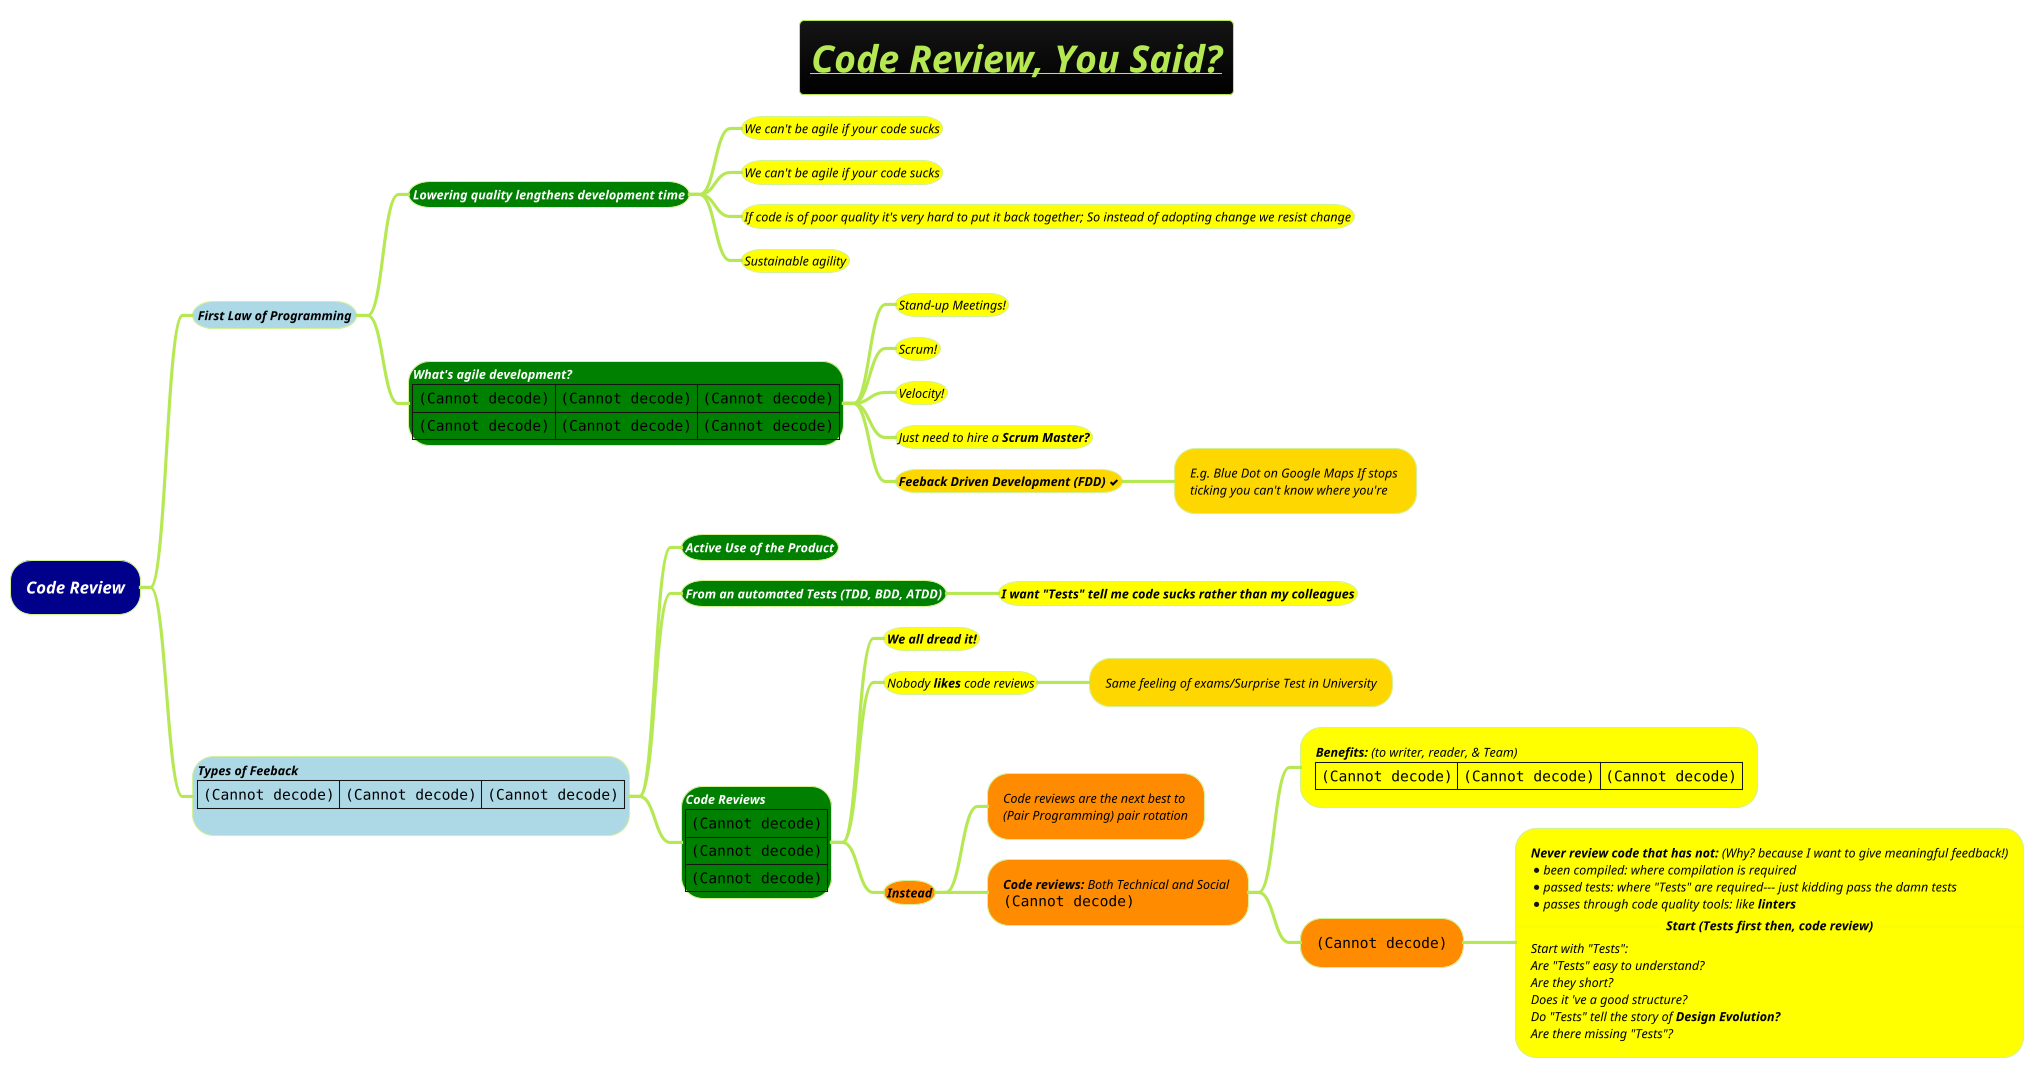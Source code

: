 @startmindmap

title =<i><b><u>Code Review, You Said?
!theme hacker

*[#darkblue] <i><color #white>Code Review
**[#lightblue] <i><color #black><size:12>First Law of Programming
***[#green] <b><i><color #white><size:12>Lowering quality lengthens development time
****[#yellow] <i><color #black><size:12>We can't be agile if your code sucks
****[#yellow] <i><color #black><size:12>We can't be agile if your code sucks
****[#yellow] <i><color #black><size:12>If code is of poor quality it's very hard to put it back together; So instead of adopting change we resist change
****[#yellow] <i><color #black><size:12>Sustainable agility
***[#green]:<b><i><color #white><size:12>What's agile development?
|<img:images/img_482.png{scale=.28}>|<img:images/img_483.png{scale=.28}>|<img:images/img_481.png{scale=.28}>|
|<img:images/img_479.png{scale=.3}>|<img:images/img_480.png{scale=.35}>|<img:images/img_480.png{scale=.35}>|;
****[#yellow] <i><color #black><size:12>Stand-up Meetings!
****[#yellow] <i><color #black><size:12>Scrum!
****[#yellow] <i><color #black><size:12>Velocity!
****[#yellow] <i><color #black><size:12>Just need to hire a <b>Scrum Master?
****[#gold] <b><i><color #black><size:12>Feeback Driven Development (FDD) <&check>
*****[#gold] <i><color #black><size:12>E.g. Blue Dot on Google Maps If stops \n<i><color #black><size:12>ticking you can't know where you're
**[#lightblue]:<i><color #black><size:12>Types of Feeback
|<img:images/img_484.png{scale=.3}>|<img:images/img_485.png{scale=.3}>|<img:images/img_486.png{scale=.3}>|
;
***[#green] <b><i><color #white><size:12>Active Use of the Product
***[#green] <b><i><color #white><size:12>From an automated Tests (TDD, BDD, ATDD)
****[#yellow] <b><i><color #black><size:12>I want "Tests" tell me code sucks rather than my colleagues
***[#green]:<b><i><color #white><size:12>Code Reviews
|<img:images/img_487.png{scale=.25}>|
|<img:images/img_488.png{scale=.33}>|
|<img:images/img_489.png{scale=.4}>|;
****[#yellow] <b><i><color #black><size:12>We all dread it!
****[#yellow] <i><color #black><size:12>Nobody **likes** code reviews
*****[#gold] <i><color #black><size:12>Same feeling of exams/Surprise Test in University
****[#darkorange] <b><i><color #black><size:12>Instead
*****[#darkorange] <i><color #black><size:12>Code reviews are the next best to \n<i><color #black><size:12>(Pair Programming) pair rotation
*****[#darkorange] <i><color #black><size:12>**Code reviews:** Both Technical and Social \n<img:images/img_490.png{scale=.63}>
******[#yellow]:<i><color #black><size:12>**Benefits:** (to writer, reader, & Team)
|<img:images/img_491.png{scale=.45}>|<img:images/img_492.png{scale=.4}>|<img:images/img_493.png{scale=.42}>|;
******[#darkorange] <i><color #black><size:12><img:images/img_494.png{scale=.35}>
*******[#yellow]:<i><color #black><size:12><b>Never review code that has not:</b> (Why? because I want to give meaningful feedback!)
*<i><color #black><size:12>been compiled: where compilation is required
*<i><color #black><size:12>passed tests: where "Tests" are required--- just kidding pass the damn tests
*<i><color #black><size:12>passes through code quality tools: like <b>linters
==<i><color #black><size:12><b>Start (Tests first then, code review)==
<i><color #black><size:12>Start with "Tests":
<i><color #black><size:12>Are "Tests" easy to understand?
<i><color #black><size:12>Are they short?
<i><color #black><size:12>Does it 've a good structure?
<i><color #black><size:12>Do "Tests" tell the story of <b>Design Evolution?
<i><color #black><size:12>Are there missing "Tests"?;


@endmindmap
